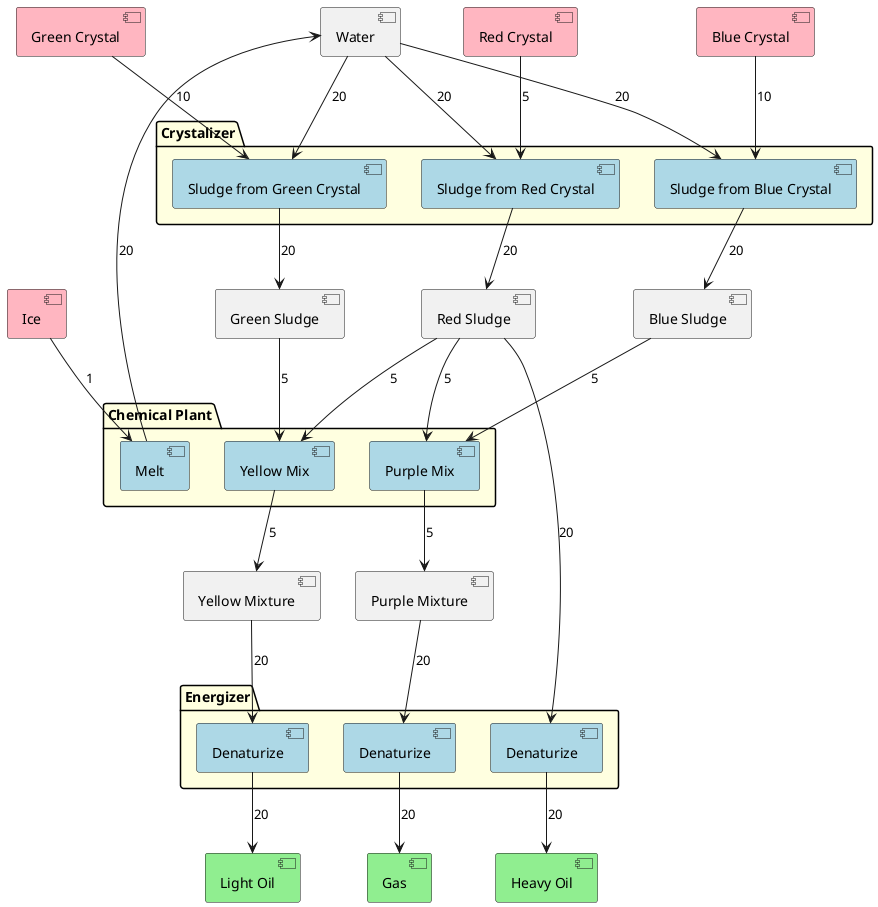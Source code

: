@startuml

hide methods
hide fields
hide circle

[Ice] as I #lightpink
[Water] as W

[Red Crystal] as RC #lightpink
[Blue Crystal] as BC #lightpink
[Green Crystal] as GC #lightpink

[Red Sludge] as RS
[Green Sludge] as GS
[Blue Sludge] as BS

[Purple Mixture] as PM
[Yellow Mixture] as YM

[Heavy Oil] as HO #lightgreen
[Light Oil] as LO #lightgreen
[Gas] as G #lightgreen

package "Crystalizer" #lightyellow {
[Sludge from Red Crystal] as SfR #lightblue
[Sludge from Blue Crystal]as SfB #lightblue
[Sludge from Green Crystal]as SfG #lightblue
}

package "Chemical Plant" #lightyellow {
[Purple Mix] as CPB #lightblue
[Yellow Mix] as CPY #lightblue
[Melt] as Me #lightblue
}


package Energizer #lightyellow {
[Denaturize] as HOP #lightblue
[Denaturize] as LOP #lightblue
[Denaturize] as GP #lightblue
}

I --> Me : 1
Me --> W : 20

RC --> SfR : 5
W --> SfR : 20
SfR --> RS : 20

BC --> SfB : 10
W --> SfB : 20
SfB  --> BS : 20

GC --> SfG : 10
W --> SfG : 20
SfG --> GS : 20

RS --> CPB : 5
BS --> CPB : 5
CPB --> PM : 5
PM --> GP : 20
GP --> G : 20

RS --> HOP : 20
HOP --> HO : 20

GS --> CPY : 5
RS --> CPY : 5
CPY --> YM : 5
YM --> LOP : 20
LOP --> LO : 20

@enduml